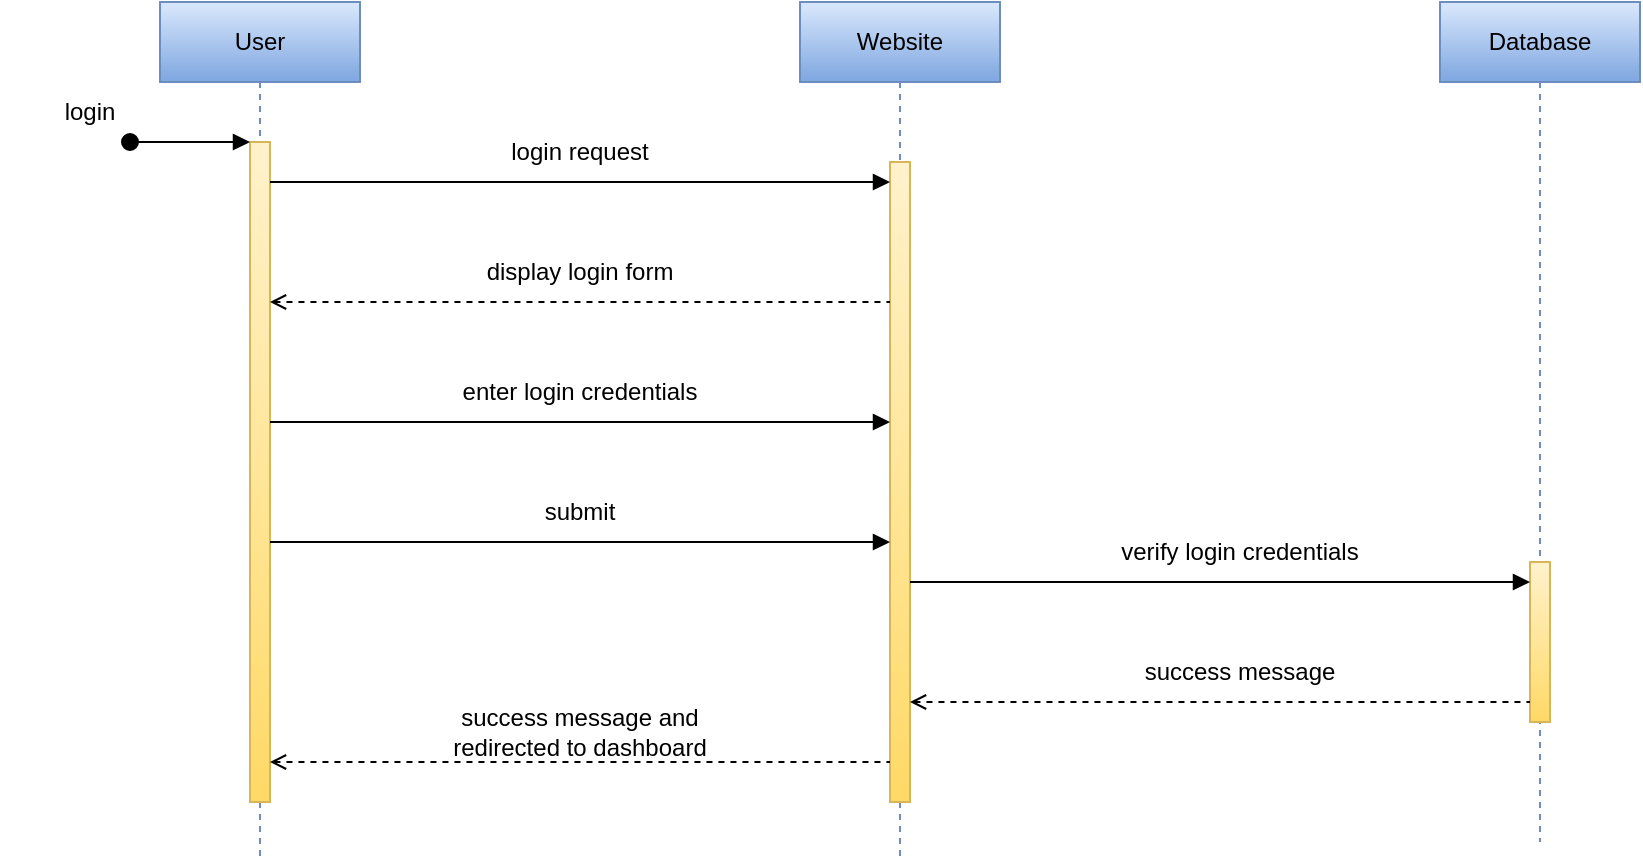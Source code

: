 <mxfile version="20.3.0" type="device"><diagram id="kgpKYQtTHZ0yAKxKKP6v" name="Page-1"><mxGraphModel dx="1038" dy="641" grid="1" gridSize="10" guides="1" tooltips="1" connect="1" arrows="1" fold="1" page="1" pageScale="1" pageWidth="850" pageHeight="1100" math="0" shadow="0"><root><mxCell id="0"/><mxCell id="1" parent="0"/><mxCell id="Pk5wmlTWoII_TJw6ULbI-23" value="User" style="shape=umlLifeline;perimeter=lifelinePerimeter;whiteSpace=wrap;html=1;container=0;dropTarget=0;collapsible=0;recursiveResize=0;outlineConnect=0;portConstraint=eastwest;newEdgeStyle={&quot;edgeStyle&quot;:&quot;elbowEdgeStyle&quot;,&quot;elbow&quot;:&quot;vertical&quot;,&quot;curved&quot;:0,&quot;rounded&quot;:0};fillColor=#dae8fc;gradientColor=#7ea6e0;strokeColor=#6c8ebf;" vertex="1" parent="1"><mxGeometry x="80" y="50" width="100" height="430" as="geometry"/></mxCell><mxCell id="Pk5wmlTWoII_TJw6ULbI-24" value="" style="html=1;points=[];perimeter=orthogonalPerimeter;outlineConnect=0;targetShapes=umlLifeline;portConstraint=eastwest;newEdgeStyle={&quot;edgeStyle&quot;:&quot;elbowEdgeStyle&quot;,&quot;elbow&quot;:&quot;vertical&quot;,&quot;curved&quot;:0,&quot;rounded&quot;:0};fillColor=#fff2cc;gradientColor=#ffd966;strokeColor=#d6b656;" vertex="1" parent="Pk5wmlTWoII_TJw6ULbI-23"><mxGeometry x="45" y="70" width="10" height="330" as="geometry"/></mxCell><mxCell id="Pk5wmlTWoII_TJw6ULbI-25" value="" style="html=1;verticalAlign=bottom;startArrow=oval;endArrow=block;startSize=8;edgeStyle=elbowEdgeStyle;elbow=vertical;curved=0;rounded=0;" edge="1" parent="Pk5wmlTWoII_TJw6ULbI-23" target="Pk5wmlTWoII_TJw6ULbI-24"><mxGeometry relative="1" as="geometry"><mxPoint x="-15" y="70" as="sourcePoint"/></mxGeometry></mxCell><mxCell id="Pk5wmlTWoII_TJw6ULbI-26" value="Website" style="shape=umlLifeline;perimeter=lifelinePerimeter;whiteSpace=wrap;html=1;container=0;dropTarget=0;collapsible=0;recursiveResize=0;outlineConnect=0;portConstraint=eastwest;newEdgeStyle={&quot;edgeStyle&quot;:&quot;elbowEdgeStyle&quot;,&quot;elbow&quot;:&quot;vertical&quot;,&quot;curved&quot;:0,&quot;rounded&quot;:0};fillColor=#dae8fc;gradientColor=#7ea6e0;strokeColor=#6c8ebf;" vertex="1" parent="1"><mxGeometry x="400" y="50" width="100" height="430" as="geometry"/></mxCell><mxCell id="Pk5wmlTWoII_TJw6ULbI-27" value="" style="html=1;points=[];perimeter=orthogonalPerimeter;outlineConnect=0;targetShapes=umlLifeline;portConstraint=eastwest;newEdgeStyle={&quot;edgeStyle&quot;:&quot;elbowEdgeStyle&quot;,&quot;elbow&quot;:&quot;vertical&quot;,&quot;curved&quot;:0,&quot;rounded&quot;:0};fillColor=#fff2cc;gradientColor=#ffd966;strokeColor=#d6b656;" vertex="1" parent="Pk5wmlTWoII_TJw6ULbI-26"><mxGeometry x="45" y="80" width="10" height="320" as="geometry"/></mxCell><mxCell id="Pk5wmlTWoII_TJw6ULbI-28" value="Database" style="shape=umlLifeline;perimeter=lifelinePerimeter;whiteSpace=wrap;html=1;container=0;dropTarget=0;collapsible=0;recursiveResize=0;outlineConnect=0;portConstraint=eastwest;newEdgeStyle={&quot;edgeStyle&quot;:&quot;elbowEdgeStyle&quot;,&quot;elbow&quot;:&quot;vertical&quot;,&quot;curved&quot;:0,&quot;rounded&quot;:0};fillColor=#dae8fc;strokeColor=#6c8ebf;gradientColor=#7ea6e0;" vertex="1" parent="1"><mxGeometry x="720" y="50" width="100" height="420" as="geometry"/></mxCell><mxCell id="Pk5wmlTWoII_TJw6ULbI-29" value="" style="html=1;points=[];perimeter=orthogonalPerimeter;outlineConnect=0;targetShapes=umlLifeline;portConstraint=eastwest;newEdgeStyle={&quot;edgeStyle&quot;:&quot;elbowEdgeStyle&quot;,&quot;elbow&quot;:&quot;vertical&quot;,&quot;curved&quot;:0,&quot;rounded&quot;:0};fillColor=#fff2cc;gradientColor=#ffd966;strokeColor=#d6b656;" vertex="1" parent="Pk5wmlTWoII_TJw6ULbI-28"><mxGeometry x="45" y="280" width="10" height="80" as="geometry"/></mxCell><mxCell id="Pk5wmlTWoII_TJw6ULbI-30" value="login" style="text;html=1;strokeColor=none;fillColor=none;align=center;verticalAlign=middle;whiteSpace=wrap;rounded=0;" vertex="1" parent="1"><mxGeometry y="90" width="90" height="30" as="geometry"/></mxCell><mxCell id="Pk5wmlTWoII_TJw6ULbI-31" value="login request" style="text;html=1;strokeColor=none;fillColor=none;align=center;verticalAlign=middle;whiteSpace=wrap;rounded=0;" vertex="1" parent="1"><mxGeometry x="210" y="110" width="160" height="30" as="geometry"/></mxCell><mxCell id="Pk5wmlTWoII_TJw6ULbI-32" value="display login form" style="text;html=1;strokeColor=none;fillColor=none;align=center;verticalAlign=middle;whiteSpace=wrap;rounded=0;" vertex="1" parent="1"><mxGeometry x="210" y="170" width="160" height="30" as="geometry"/></mxCell><mxCell id="Pk5wmlTWoII_TJw6ULbI-33" value="enter login&amp;nbsp;credentials" style="text;html=1;strokeColor=none;fillColor=none;align=center;verticalAlign=middle;whiteSpace=wrap;rounded=0;" vertex="1" parent="1"><mxGeometry x="210" y="230" width="160" height="30" as="geometry"/></mxCell><mxCell id="Pk5wmlTWoII_TJw6ULbI-34" value="submit" style="text;html=1;strokeColor=none;fillColor=none;align=center;verticalAlign=middle;whiteSpace=wrap;rounded=0;" vertex="1" parent="1"><mxGeometry x="210" y="290" width="160" height="30" as="geometry"/></mxCell><mxCell id="Pk5wmlTWoII_TJw6ULbI-35" value="verify login&amp;nbsp;credentials" style="text;html=1;strokeColor=none;fillColor=none;align=center;verticalAlign=middle;whiteSpace=wrap;rounded=0;" vertex="1" parent="1"><mxGeometry x="540" y="310" width="160" height="30" as="geometry"/></mxCell><mxCell id="Pk5wmlTWoII_TJw6ULbI-36" value="success message" style="text;html=1;strokeColor=none;fillColor=none;align=center;verticalAlign=middle;whiteSpace=wrap;rounded=0;" vertex="1" parent="1"><mxGeometry x="540" y="370" width="160" height="30" as="geometry"/></mxCell><mxCell id="Pk5wmlTWoII_TJw6ULbI-37" value="success message and redirected to dashboard" style="text;html=1;strokeColor=none;fillColor=none;align=center;verticalAlign=middle;whiteSpace=wrap;rounded=0;" vertex="1" parent="1"><mxGeometry x="210" y="400" width="160" height="30" as="geometry"/></mxCell><mxCell id="Pk5wmlTWoII_TJw6ULbI-38" value="" style="endArrow=block;html=1;rounded=0;endFill=1;" edge="1" parent="1" source="Pk5wmlTWoII_TJw6ULbI-24" target="Pk5wmlTWoII_TJw6ULbI-27"><mxGeometry width="50" height="50" relative="1" as="geometry"><mxPoint x="480" y="290" as="sourcePoint"/><mxPoint x="530" y="240" as="targetPoint"/><Array as="points"><mxPoint x="280" y="140"/></Array></mxGeometry></mxCell><mxCell id="Pk5wmlTWoII_TJw6ULbI-39" value="" style="endArrow=none;html=1;rounded=0;startArrow=open;startFill=0;dashed=1;" edge="1" parent="1" source="Pk5wmlTWoII_TJw6ULbI-24" target="Pk5wmlTWoII_TJw6ULbI-27"><mxGeometry width="50" height="50" relative="1" as="geometry"><mxPoint x="480" y="290" as="sourcePoint"/><mxPoint x="530" y="240" as="targetPoint"/><Array as="points"><mxPoint x="280" y="200"/></Array></mxGeometry></mxCell><mxCell id="Pk5wmlTWoII_TJw6ULbI-40" value="" style="endArrow=block;html=1;rounded=0;endFill=1;" edge="1" parent="1" source="Pk5wmlTWoII_TJw6ULbI-24" target="Pk5wmlTWoII_TJw6ULbI-27"><mxGeometry width="50" height="50" relative="1" as="geometry"><mxPoint x="145" y="150" as="sourcePoint"/><mxPoint x="455" y="150" as="targetPoint"/><Array as="points"><mxPoint x="280" y="260"/></Array></mxGeometry></mxCell><mxCell id="Pk5wmlTWoII_TJw6ULbI-41" value="" style="endArrow=block;html=1;rounded=0;endFill=1;" edge="1" parent="1" source="Pk5wmlTWoII_TJw6ULbI-24" target="Pk5wmlTWoII_TJw6ULbI-27"><mxGeometry width="50" height="50" relative="1" as="geometry"><mxPoint x="155" y="160" as="sourcePoint"/><mxPoint x="440" y="160" as="targetPoint"/><Array as="points"><mxPoint x="290" y="320"/></Array></mxGeometry></mxCell><mxCell id="Pk5wmlTWoII_TJw6ULbI-42" value="" style="endArrow=block;html=1;rounded=0;endFill=1;" edge="1" parent="1" source="Pk5wmlTWoII_TJw6ULbI-27" target="Pk5wmlTWoII_TJw6ULbI-29"><mxGeometry width="50" height="50" relative="1" as="geometry"><mxPoint x="460" y="340" as="sourcePoint"/><mxPoint x="770" y="340" as="targetPoint"/><Array as="points"><mxPoint x="605" y="340"/></Array></mxGeometry></mxCell><mxCell id="Pk5wmlTWoII_TJw6ULbI-43" value="" style="endArrow=none;html=1;rounded=0;startArrow=open;startFill=0;dashed=1;" edge="1" parent="1" source="Pk5wmlTWoII_TJw6ULbI-27" target="Pk5wmlTWoII_TJw6ULbI-29"><mxGeometry width="50" height="50" relative="1" as="geometry"><mxPoint x="450" y="400" as="sourcePoint"/><mxPoint x="760" y="400" as="targetPoint"/><Array as="points"><mxPoint x="610" y="400"/></Array></mxGeometry></mxCell><mxCell id="Pk5wmlTWoII_TJw6ULbI-44" value="" style="endArrow=none;html=1;rounded=0;startArrow=open;startFill=0;dashed=1;" edge="1" parent="1" source="Pk5wmlTWoII_TJw6ULbI-24" target="Pk5wmlTWoII_TJw6ULbI-27"><mxGeometry width="50" height="50" relative="1" as="geometry"><mxPoint x="155" y="220" as="sourcePoint"/><mxPoint x="465" y="220" as="targetPoint"/><Array as="points"><mxPoint x="290" y="430"/></Array></mxGeometry></mxCell></root></mxGraphModel></diagram></mxfile>
